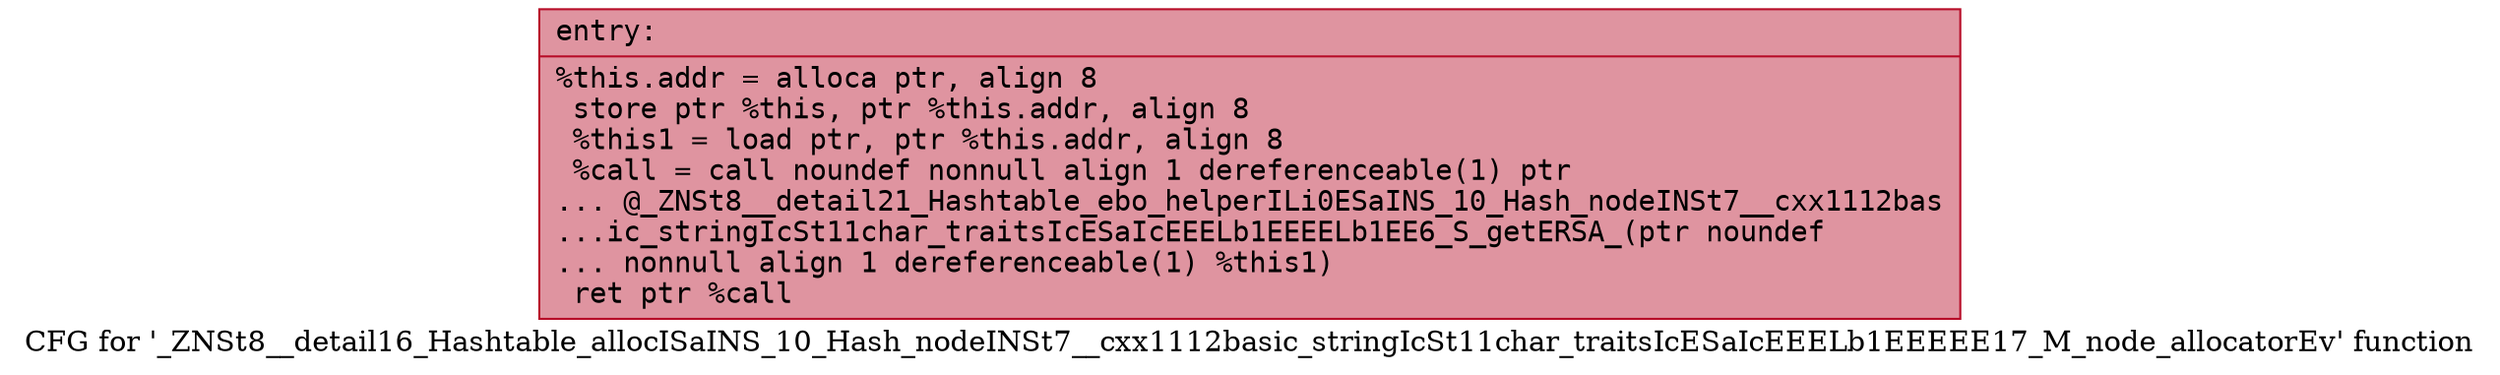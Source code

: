 digraph "CFG for '_ZNSt8__detail16_Hashtable_allocISaINS_10_Hash_nodeINSt7__cxx1112basic_stringIcSt11char_traitsIcESaIcEEELb1EEEEE17_M_node_allocatorEv' function" {
	label="CFG for '_ZNSt8__detail16_Hashtable_allocISaINS_10_Hash_nodeINSt7__cxx1112basic_stringIcSt11char_traitsIcESaIcEEELb1EEEEE17_M_node_allocatorEv' function";

	Node0x55c7e097a680 [shape=record,color="#b70d28ff", style=filled, fillcolor="#b70d2870" fontname="Courier",label="{entry:\l|  %this.addr = alloca ptr, align 8\l  store ptr %this, ptr %this.addr, align 8\l  %this1 = load ptr, ptr %this.addr, align 8\l  %call = call noundef nonnull align 1 dereferenceable(1) ptr\l... @_ZNSt8__detail21_Hashtable_ebo_helperILi0ESaINS_10_Hash_nodeINSt7__cxx1112bas\l...ic_stringIcSt11char_traitsIcESaIcEEELb1EEEELb1EE6_S_getERSA_(ptr noundef\l... nonnull align 1 dereferenceable(1) %this1)\l  ret ptr %call\l}"];
}
